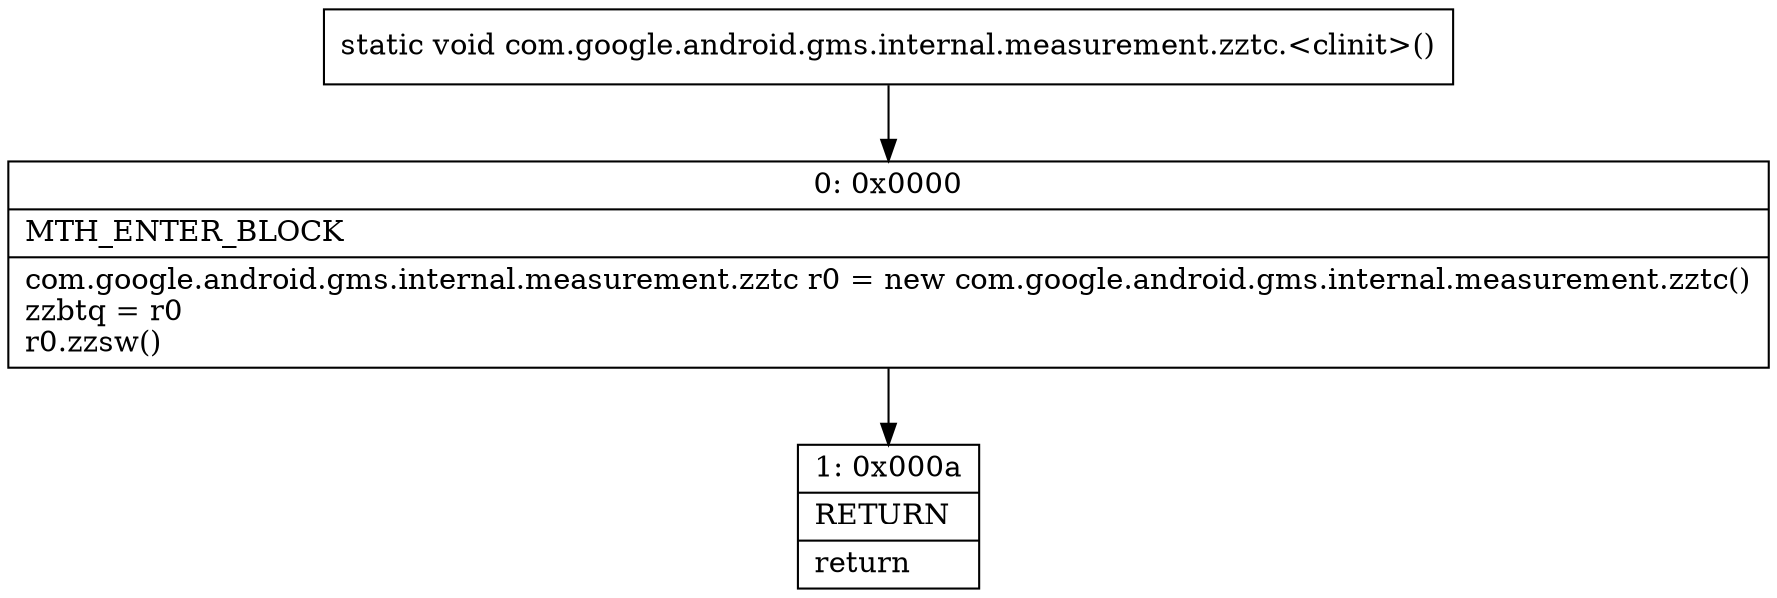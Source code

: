 digraph "CFG forcom.google.android.gms.internal.measurement.zztc.\<clinit\>()V" {
Node_0 [shape=record,label="{0\:\ 0x0000|MTH_ENTER_BLOCK\l|com.google.android.gms.internal.measurement.zztc r0 = new com.google.android.gms.internal.measurement.zztc()\lzzbtq = r0\lr0.zzsw()\l}"];
Node_1 [shape=record,label="{1\:\ 0x000a|RETURN\l|return\l}"];
MethodNode[shape=record,label="{static void com.google.android.gms.internal.measurement.zztc.\<clinit\>() }"];
MethodNode -> Node_0;
Node_0 -> Node_1;
}

